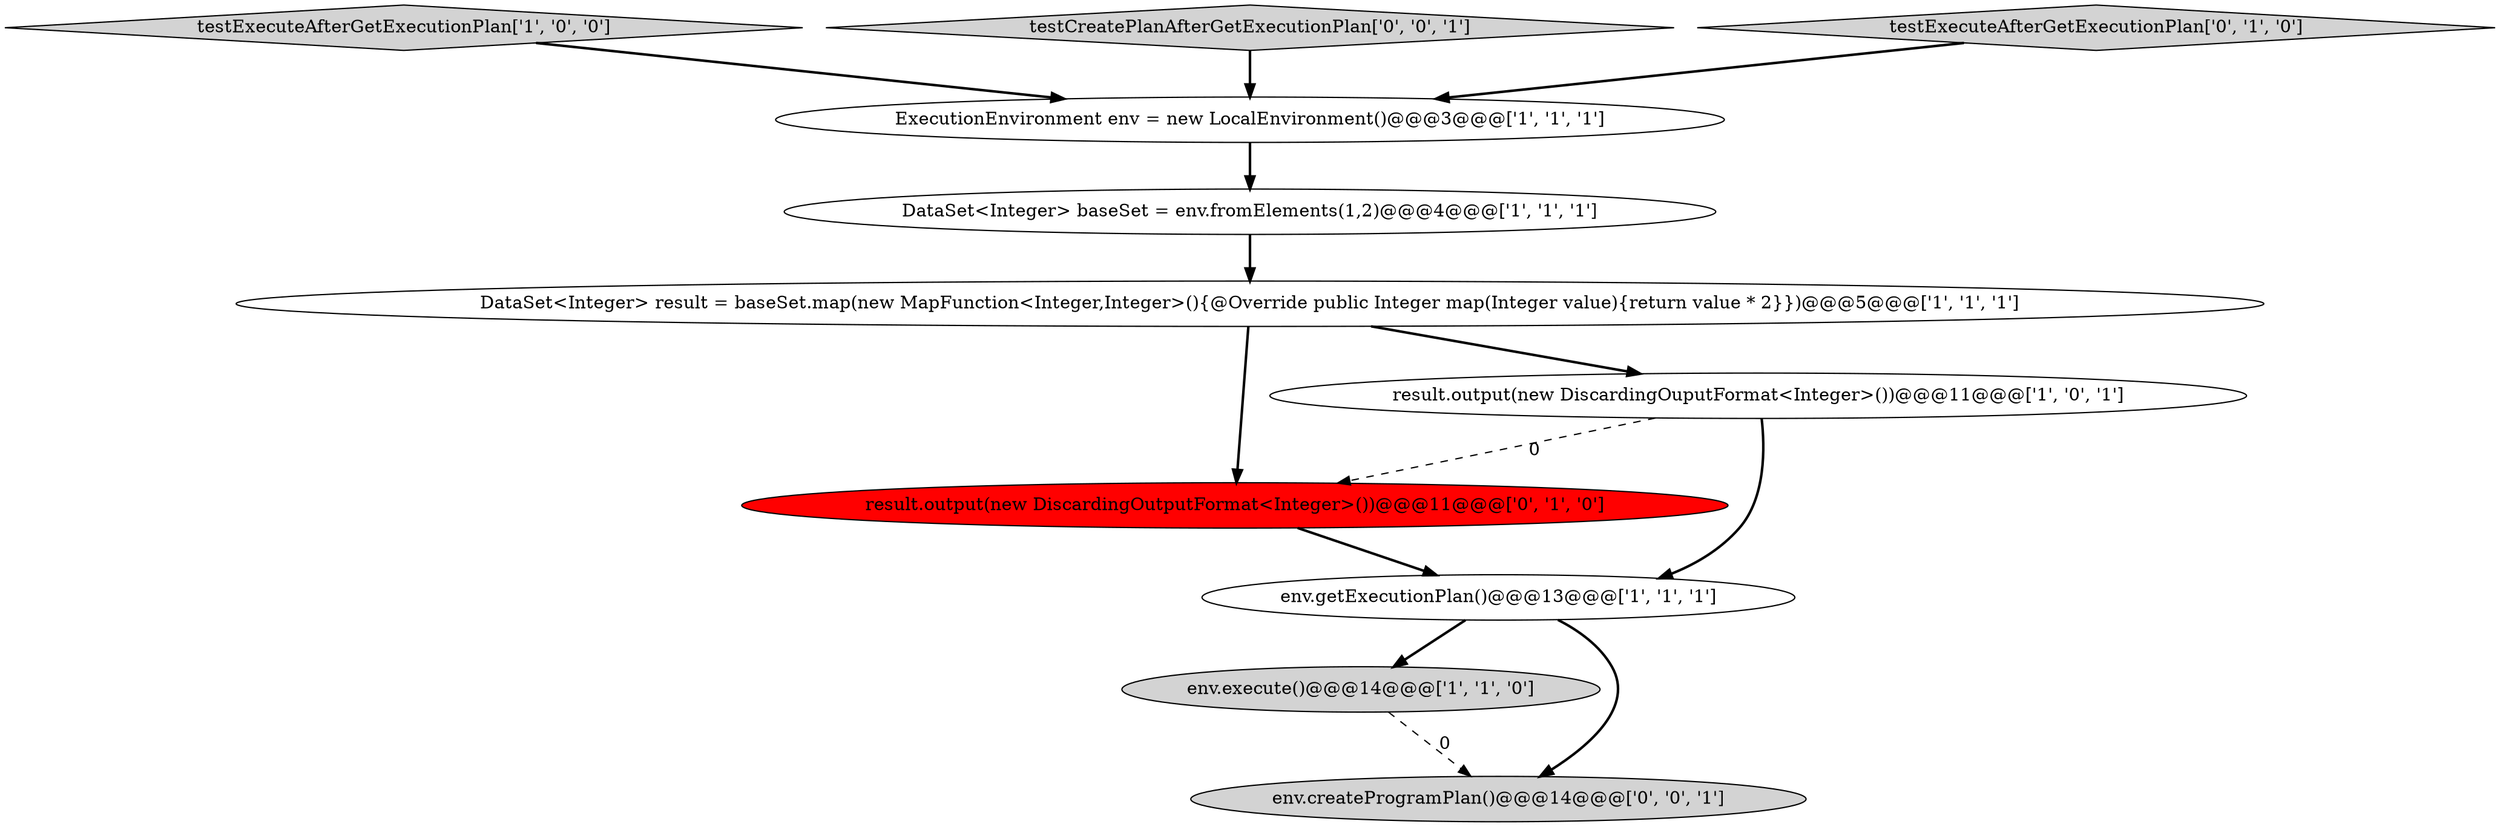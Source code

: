 digraph {
2 [style = filled, label = "testExecuteAfterGetExecutionPlan['1', '0', '0']", fillcolor = lightgray, shape = diamond image = "AAA0AAABBB1BBB"];
6 [style = filled, label = "env.getExecutionPlan()@@@13@@@['1', '1', '1']", fillcolor = white, shape = ellipse image = "AAA0AAABBB1BBB"];
9 [style = filled, label = "testCreatePlanAfterGetExecutionPlan['0', '0', '1']", fillcolor = lightgray, shape = diamond image = "AAA0AAABBB3BBB"];
5 [style = filled, label = "DataSet<Integer> result = baseSet.map(new MapFunction<Integer,Integer>(){@Override public Integer map(Integer value){return value * 2}})@@@5@@@['1', '1', '1']", fillcolor = white, shape = ellipse image = "AAA0AAABBB1BBB"];
7 [style = filled, label = "testExecuteAfterGetExecutionPlan['0', '1', '0']", fillcolor = lightgray, shape = diamond image = "AAA0AAABBB2BBB"];
4 [style = filled, label = "DataSet<Integer> baseSet = env.fromElements(1,2)@@@4@@@['1', '1', '1']", fillcolor = white, shape = ellipse image = "AAA0AAABBB1BBB"];
0 [style = filled, label = "ExecutionEnvironment env = new LocalEnvironment()@@@3@@@['1', '1', '1']", fillcolor = white, shape = ellipse image = "AAA0AAABBB1BBB"];
3 [style = filled, label = "env.execute()@@@14@@@['1', '1', '0']", fillcolor = lightgray, shape = ellipse image = "AAA0AAABBB1BBB"];
8 [style = filled, label = "result.output(new DiscardingOutputFormat<Integer>())@@@11@@@['0', '1', '0']", fillcolor = red, shape = ellipse image = "AAA1AAABBB2BBB"];
10 [style = filled, label = "env.createProgramPlan()@@@14@@@['0', '0', '1']", fillcolor = lightgray, shape = ellipse image = "AAA0AAABBB3BBB"];
1 [style = filled, label = "result.output(new DiscardingOuputFormat<Integer>())@@@11@@@['1', '0', '1']", fillcolor = white, shape = ellipse image = "AAA0AAABBB1BBB"];
6->3 [style = bold, label=""];
5->1 [style = bold, label=""];
5->8 [style = bold, label=""];
1->8 [style = dashed, label="0"];
2->0 [style = bold, label=""];
1->6 [style = bold, label=""];
8->6 [style = bold, label=""];
7->0 [style = bold, label=""];
3->10 [style = dashed, label="0"];
9->0 [style = bold, label=""];
0->4 [style = bold, label=""];
4->5 [style = bold, label=""];
6->10 [style = bold, label=""];
}
